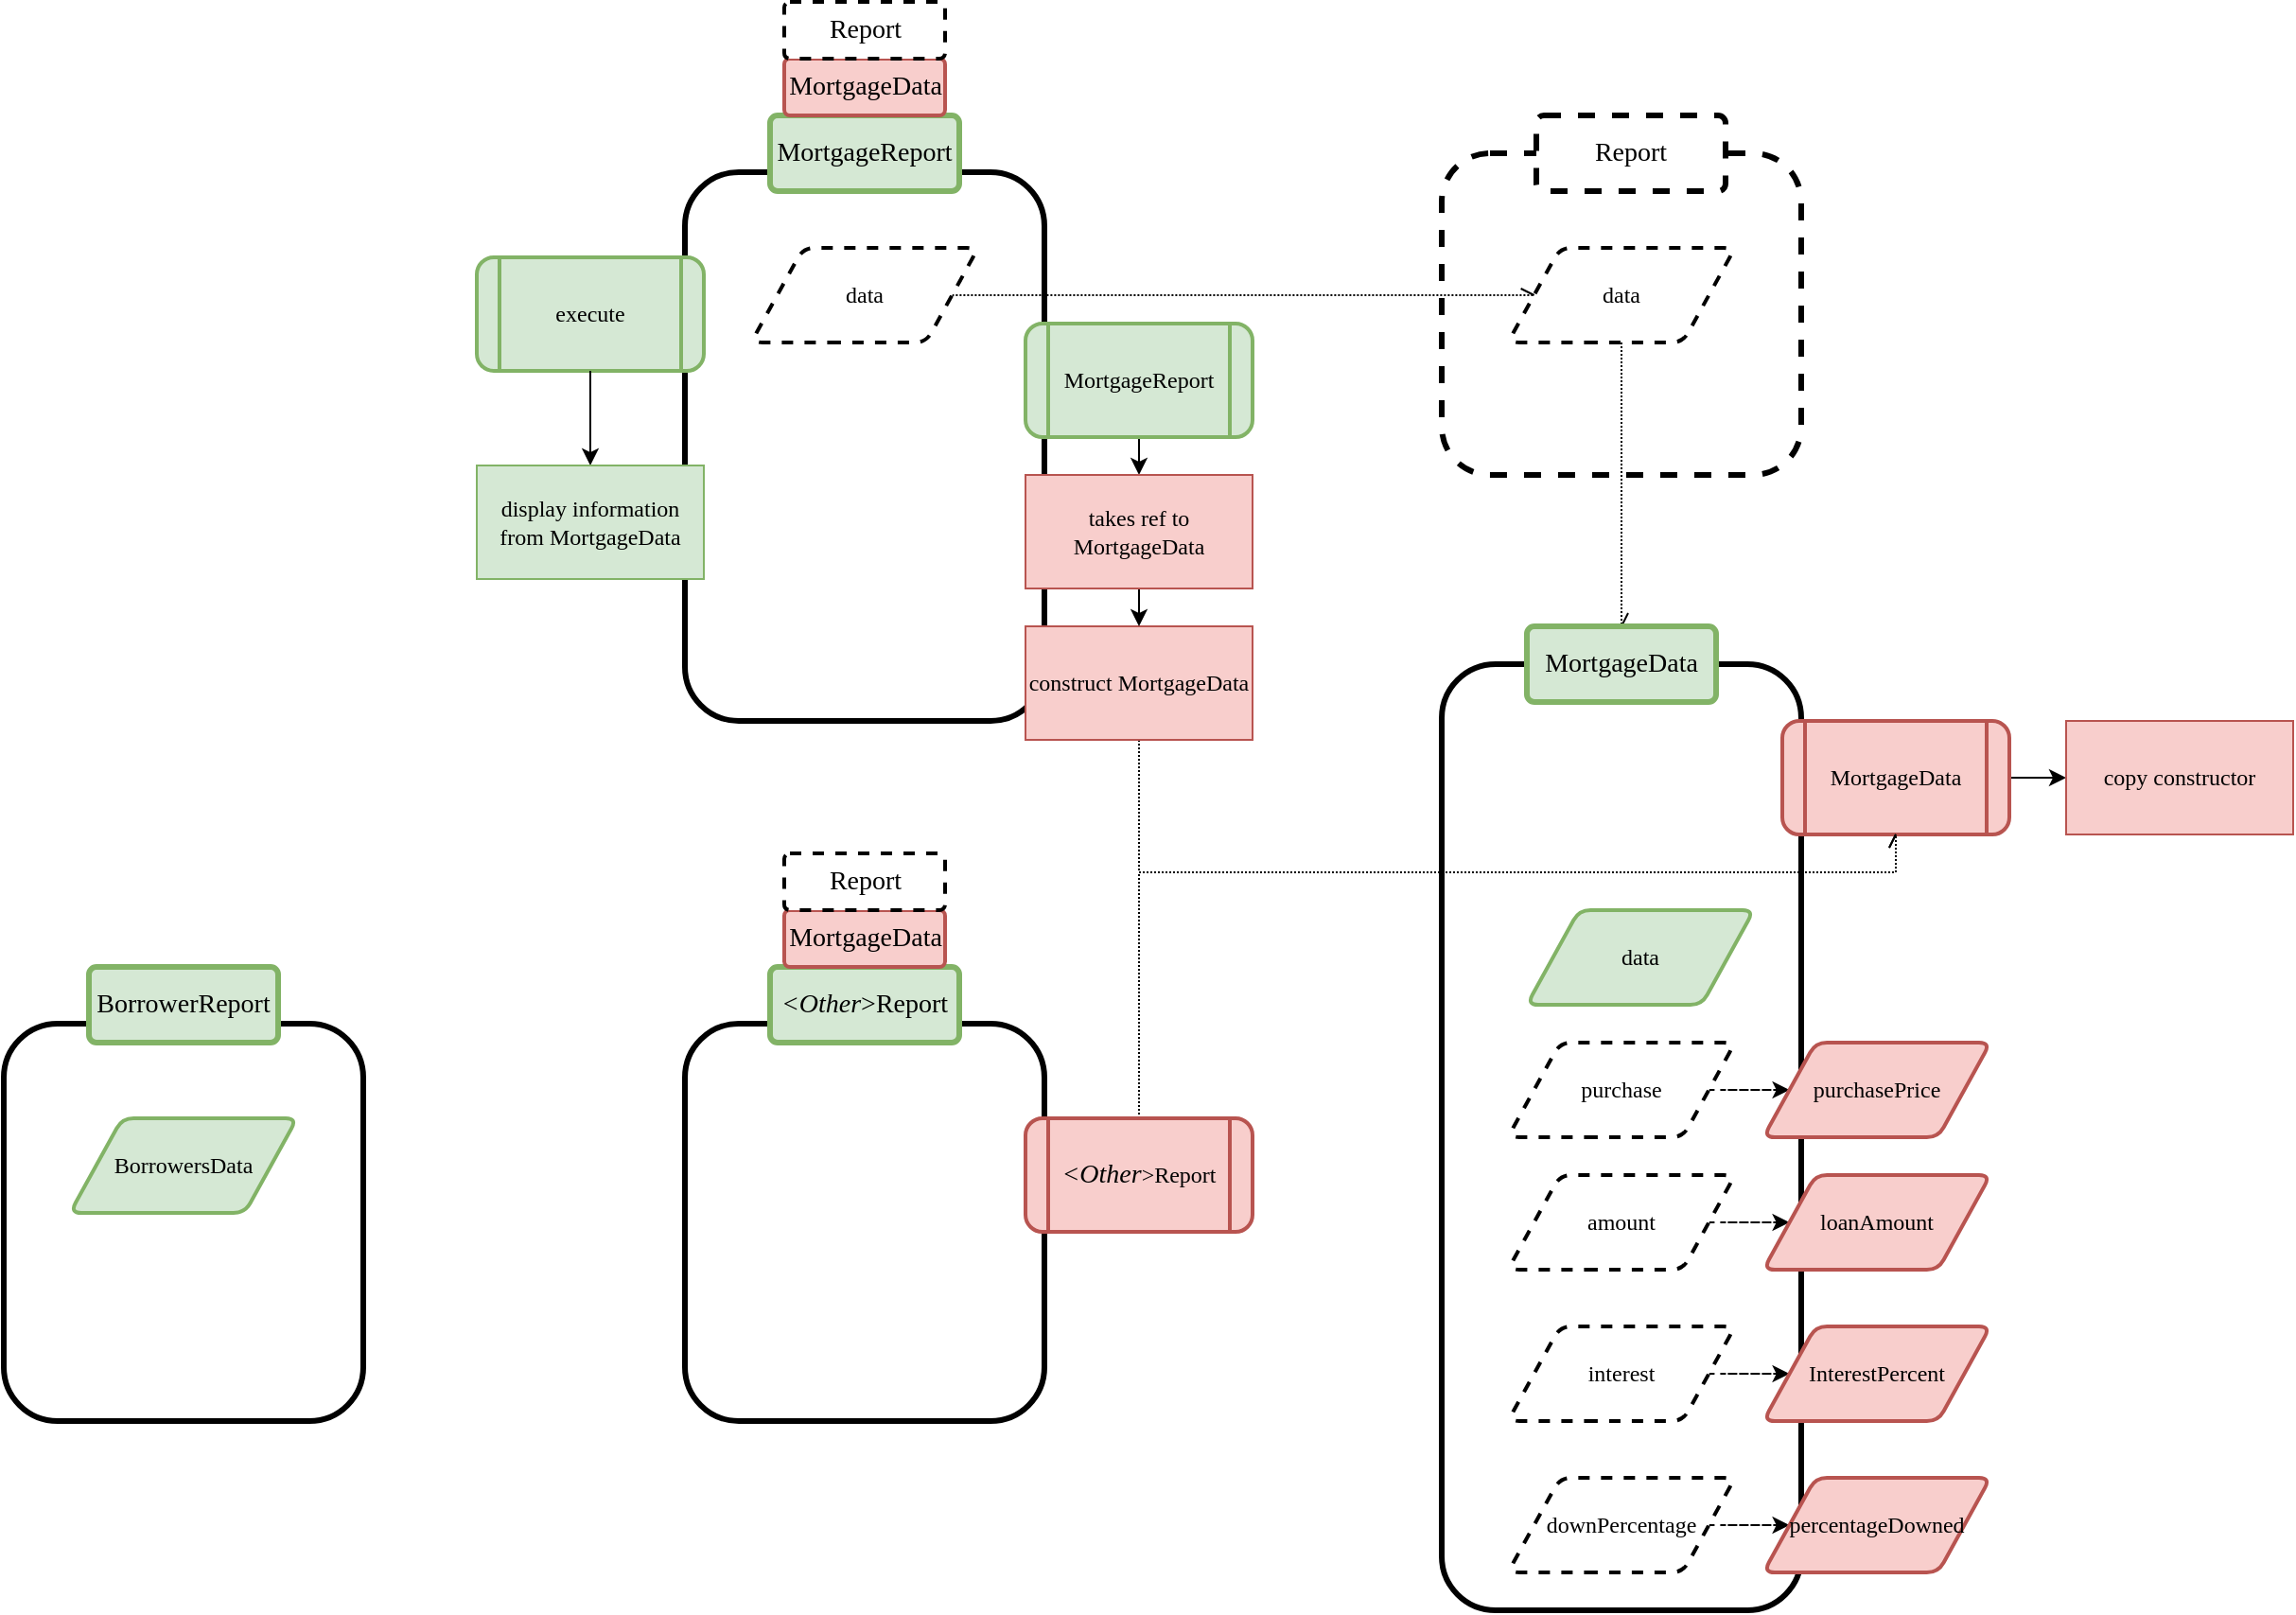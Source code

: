 <mxfile version="16.5.3" type="device"><diagram id="4u5bkuqh8i6XdxuR7M9z" name="Page-1"><mxGraphModel dx="1018" dy="2867" grid="1" gridSize="10" guides="1" tooltips="1" connect="1" arrows="1" fold="1" page="1" pageScale="1" pageWidth="850" pageHeight="1100" math="0" shadow="0"><root><mxCell id="0"/><mxCell id="1" parent="0"/><mxCell id="JalJA31oE2rQc75aXl0X-35" value="" style="rounded=1;whiteSpace=wrap;html=1;fillColor=none;strokeWidth=3;fontFamily=SF Mono;" parent="1" vertex="1"><mxGeometry x="390" y="-1010" width="190" height="290" as="geometry"/></mxCell><mxCell id="JalJA31oE2rQc75aXl0X-33" value="execute" style="shape=process;whiteSpace=wrap;html=1;backgroundOutline=1;fillColor=#d5e8d4;strokeColor=#82b366;rounded=1;fontFamily=SF Mono;strokeWidth=2;" parent="1" vertex="1"><mxGeometry x="280" y="-965" width="120" height="60" as="geometry"/></mxCell><mxCell id="JalJA31oE2rQc75aXl0X-40" style="edgeStyle=orthogonalEdgeStyle;rounded=0;orthogonalLoop=1;jettySize=auto;html=1;exitX=0.5;exitY=1;exitDx=0;exitDy=0;entryX=0.5;entryY=0;entryDx=0;entryDy=0;fontFamily=SF Mono;" parent="1" source="JalJA31oE2rQc75aXl0X-33" target="JalJA31oE2rQc75aXl0X-38" edge="1"><mxGeometry relative="1" as="geometry"><mxPoint x="340" y="-820" as="sourcePoint"/></mxGeometry></mxCell><mxCell id="JalJA31oE2rQc75aXl0X-38" value="display information from MortgageData" style="rounded=0;whiteSpace=wrap;html=1;fillColor=#d5e8d4;strokeColor=#82b366;fontFamily=SF Mono;" parent="1" vertex="1"><mxGeometry x="280" y="-855" width="120" height="60" as="geometry"/></mxCell><mxCell id="p9T-LwMiRAJpWpN8pSQ2-2" value="" style="rounded=1;whiteSpace=wrap;html=1;fillColor=none;strokeWidth=3;fontFamily=SF Mono;dashed=1;" parent="1" vertex="1"><mxGeometry x="790" y="-1020" width="190" height="170" as="geometry"/></mxCell><mxCell id="fdGN7KKLuJiMjg-E61Lm-19" style="edgeStyle=orthogonalEdgeStyle;rounded=0;orthogonalLoop=1;jettySize=auto;html=1;exitX=0.5;exitY=1;exitDx=0;exitDy=0;entryX=0.5;entryY=0;entryDx=0;entryDy=0;dashed=1;dashPattern=1 1;endArrow=openAsync;endFill=0;" edge="1" parent="1" source="p9T-LwMiRAJpWpN8pSQ2-3" target="fdGN7KKLuJiMjg-E61Lm-18"><mxGeometry relative="1" as="geometry"/></mxCell><mxCell id="p9T-LwMiRAJpWpN8pSQ2-3" value="data" style="shape=parallelogram;html=1;strokeWidth=2;perimeter=parallelogramPerimeter;whiteSpace=wrap;rounded=1;arcSize=12;size=0.23;fontFamily=SF Mono;dashed=1;" parent="1" vertex="1"><mxGeometry x="825" y="-970" width="120" height="50" as="geometry"/></mxCell><mxCell id="fdGN7KKLuJiMjg-E61Lm-5" value="&lt;font style=&quot;font-size: 14px&quot;&gt;MortgageReport&lt;/font&gt;" style="rounded=1;arcSize=10;whiteSpace=wrap;html=1;align=center;fillColor=#d5e8d4;strokeColor=#82b366;fontFamily=SF Mono;strokeWidth=3;" vertex="1" parent="1"><mxGeometry x="435" y="-1040" width="100" height="40" as="geometry"/></mxCell><mxCell id="fdGN7KKLuJiMjg-E61Lm-8" value="&lt;font style=&quot;font-size: 14px&quot;&gt;Report&lt;/font&gt;" style="rounded=1;arcSize=10;whiteSpace=wrap;html=1;align=center;fontFamily=SF Mono;strokeWidth=3;dashed=1;" vertex="1" parent="1"><mxGeometry x="840" y="-1040" width="100" height="40" as="geometry"/></mxCell><mxCell id="fdGN7KKLuJiMjg-E61Lm-11" style="edgeStyle=orthogonalEdgeStyle;rounded=0;orthogonalLoop=1;jettySize=auto;html=1;exitX=1;exitY=0.5;exitDx=0;exitDy=0;entryX=0;entryY=0.5;entryDx=0;entryDy=0;dashed=1;dashPattern=1 1;endArrow=openAsync;endFill=0;" edge="1" parent="1" source="fdGN7KKLuJiMjg-E61Lm-10" target="p9T-LwMiRAJpWpN8pSQ2-3"><mxGeometry relative="1" as="geometry"/></mxCell><mxCell id="fdGN7KKLuJiMjg-E61Lm-10" value="data" style="shape=parallelogram;html=1;strokeWidth=2;perimeter=parallelogramPerimeter;whiteSpace=wrap;rounded=1;arcSize=12;size=0.23;fontFamily=SF Mono;dashed=1;" vertex="1" parent="1"><mxGeometry x="425" y="-970" width="120" height="50" as="geometry"/></mxCell><mxCell id="fdGN7KKLuJiMjg-E61Lm-16" value="" style="rounded=1;whiteSpace=wrap;html=1;fillColor=none;strokeWidth=3;fontFamily=SF Mono;" vertex="1" parent="1"><mxGeometry x="790" y="-750" width="190" height="500" as="geometry"/></mxCell><mxCell id="fdGN7KKLuJiMjg-E61Lm-22" style="edgeStyle=orthogonalEdgeStyle;rounded=0;orthogonalLoop=1;jettySize=auto;html=1;exitX=1;exitY=0.5;exitDx=0;exitDy=0;entryX=0;entryY=0.5;entryDx=0;entryDy=0;dashed=1;endArrow=classic;endFill=1;" edge="1" parent="1" source="fdGN7KKLuJiMjg-E61Lm-17" target="fdGN7KKLuJiMjg-E61Lm-21"><mxGeometry relative="1" as="geometry"/></mxCell><mxCell id="fdGN7KKLuJiMjg-E61Lm-17" value="purchase" style="shape=parallelogram;html=1;strokeWidth=2;perimeter=parallelogramPerimeter;whiteSpace=wrap;rounded=1;arcSize=12;size=0.23;fontFamily=SF Mono;dashed=1;" vertex="1" parent="1"><mxGeometry x="825" y="-550" width="120" height="50" as="geometry"/></mxCell><mxCell id="fdGN7KKLuJiMjg-E61Lm-18" value="&lt;font style=&quot;font-size: 14px&quot;&gt;MortgageData&lt;/font&gt;" style="rounded=1;arcSize=10;whiteSpace=wrap;html=1;align=center;fillColor=#d5e8d4;strokeColor=#82b366;fontFamily=SF Mono;strokeWidth=3;" vertex="1" parent="1"><mxGeometry x="835" y="-770" width="100" height="40" as="geometry"/></mxCell><mxCell id="fdGN7KKLuJiMjg-E61Lm-24" style="edgeStyle=orthogonalEdgeStyle;rounded=0;orthogonalLoop=1;jettySize=auto;html=1;exitX=1;exitY=0.5;exitDx=0;exitDy=0;entryX=0;entryY=0.5;entryDx=0;entryDy=0;dashed=1;endArrow=classic;endFill=1;" edge="1" parent="1" source="fdGN7KKLuJiMjg-E61Lm-20" target="fdGN7KKLuJiMjg-E61Lm-23"><mxGeometry relative="1" as="geometry"/></mxCell><mxCell id="fdGN7KKLuJiMjg-E61Lm-20" value="amount" style="shape=parallelogram;html=1;strokeWidth=2;perimeter=parallelogramPerimeter;whiteSpace=wrap;rounded=1;arcSize=12;size=0.23;fontFamily=SF Mono;dashed=1;" vertex="1" parent="1"><mxGeometry x="825" y="-480" width="120" height="50" as="geometry"/></mxCell><mxCell id="fdGN7KKLuJiMjg-E61Lm-21" value="purchasePrice" style="shape=parallelogram;html=1;strokeWidth=2;perimeter=parallelogramPerimeter;whiteSpace=wrap;rounded=1;arcSize=12;size=0.23;fontFamily=SF Mono;fillColor=#f8cecc;strokeColor=#b85450;" vertex="1" parent="1"><mxGeometry x="960" y="-550" width="120" height="50" as="geometry"/></mxCell><mxCell id="fdGN7KKLuJiMjg-E61Lm-23" value="loanAmount" style="shape=parallelogram;html=1;strokeWidth=2;perimeter=parallelogramPerimeter;whiteSpace=wrap;rounded=1;arcSize=12;size=0.23;fontFamily=SF Mono;fillColor=#f8cecc;strokeColor=#b85450;" vertex="1" parent="1"><mxGeometry x="960" y="-480" width="120" height="50" as="geometry"/></mxCell><mxCell id="fdGN7KKLuJiMjg-E61Lm-27" style="edgeStyle=orthogonalEdgeStyle;rounded=0;orthogonalLoop=1;jettySize=auto;html=1;exitX=1;exitY=0.5;exitDx=0;exitDy=0;entryX=0;entryY=0.5;entryDx=0;entryDy=0;endArrow=classic;endFill=1;" edge="1" parent="1" source="fdGN7KKLuJiMjg-E61Lm-25" target="fdGN7KKLuJiMjg-E61Lm-26"><mxGeometry relative="1" as="geometry"/></mxCell><mxCell id="fdGN7KKLuJiMjg-E61Lm-25" value="MortgageData" style="shape=process;whiteSpace=wrap;html=1;backgroundOutline=1;fillColor=#f8cecc;strokeColor=#b85450;rounded=1;fontFamily=SF Mono;strokeWidth=2;" vertex="1" parent="1"><mxGeometry x="970" y="-720" width="120" height="60" as="geometry"/></mxCell><mxCell id="fdGN7KKLuJiMjg-E61Lm-26" value="copy constructor" style="rounded=0;whiteSpace=wrap;html=1;fillColor=#f8cecc;strokeColor=#b85450;fontFamily=SF Mono;" vertex="1" parent="1"><mxGeometry x="1120" y="-720" width="120" height="60" as="geometry"/></mxCell><mxCell id="fdGN7KKLuJiMjg-E61Lm-28" value="&lt;font style=&quot;font-size: 14px&quot;&gt;MortgageData&lt;/font&gt;" style="rounded=1;arcSize=10;whiteSpace=wrap;html=1;align=center;fillColor=#f8cecc;strokeColor=#b85450;fontFamily=SF Mono;strokeWidth=2;shadow=0;glass=0;sketch=0;perimeterSpacing=0;" vertex="1" parent="1"><mxGeometry x="442.5" y="-1070" width="85" height="30" as="geometry"/></mxCell><mxCell id="fdGN7KKLuJiMjg-E61Lm-33" style="edgeStyle=orthogonalEdgeStyle;rounded=0;orthogonalLoop=1;jettySize=auto;html=1;exitX=0.5;exitY=1;exitDx=0;exitDy=0;entryX=0.5;entryY=0;entryDx=0;entryDy=0;" edge="1" parent="1" source="fdGN7KKLuJiMjg-E61Lm-29" target="fdGN7KKLuJiMjg-E61Lm-32"><mxGeometry relative="1" as="geometry"/></mxCell><mxCell id="fdGN7KKLuJiMjg-E61Lm-29" value="MortgageReport" style="shape=process;whiteSpace=wrap;html=1;backgroundOutline=1;fillColor=#d5e8d4;strokeColor=#82b366;rounded=1;fontFamily=SF Mono;strokeWidth=2;" vertex="1" parent="1"><mxGeometry x="570" y="-930" width="120" height="60" as="geometry"/></mxCell><mxCell id="fdGN7KKLuJiMjg-E61Lm-30" value="data" style="shape=parallelogram;html=1;strokeWidth=2;perimeter=parallelogramPerimeter;whiteSpace=wrap;rounded=1;arcSize=12;size=0.23;fontFamily=SF Mono;fillColor=#d5e8d4;strokeColor=#82b366;" vertex="1" parent="1"><mxGeometry x="835" y="-620" width="120" height="50" as="geometry"/></mxCell><mxCell id="fdGN7KKLuJiMjg-E61Lm-36" style="edgeStyle=orthogonalEdgeStyle;rounded=0;orthogonalLoop=1;jettySize=auto;html=1;exitX=0.5;exitY=1;exitDx=0;exitDy=0;entryX=0.5;entryY=1;entryDx=0;entryDy=0;dashed=1;dashPattern=1 1;endArrow=openAsync;endFill=0;" edge="1" parent="1" source="fdGN7KKLuJiMjg-E61Lm-31" target="fdGN7KKLuJiMjg-E61Lm-25"><mxGeometry relative="1" as="geometry"/></mxCell><mxCell id="fdGN7KKLuJiMjg-E61Lm-31" value="construct MortgageData" style="rounded=0;whiteSpace=wrap;html=1;fillColor=#f8cecc;strokeColor=#b85450;fontFamily=SF Mono;" vertex="1" parent="1"><mxGeometry x="570" y="-770" width="120" height="60" as="geometry"/></mxCell><mxCell id="fdGN7KKLuJiMjg-E61Lm-34" style="edgeStyle=orthogonalEdgeStyle;rounded=0;orthogonalLoop=1;jettySize=auto;html=1;exitX=0.5;exitY=1;exitDx=0;exitDy=0;entryX=0.5;entryY=0;entryDx=0;entryDy=0;" edge="1" parent="1" source="fdGN7KKLuJiMjg-E61Lm-32" target="fdGN7KKLuJiMjg-E61Lm-31"><mxGeometry relative="1" as="geometry"/></mxCell><mxCell id="fdGN7KKLuJiMjg-E61Lm-32" value="takes ref to MortgageData" style="rounded=0;whiteSpace=wrap;html=1;fillColor=#f8cecc;strokeColor=#b85450;fontFamily=SF Mono;" vertex="1" parent="1"><mxGeometry x="570" y="-850" width="120" height="60" as="geometry"/></mxCell><mxCell id="fdGN7KKLuJiMjg-E61Lm-41" style="edgeStyle=orthogonalEdgeStyle;rounded=0;orthogonalLoop=1;jettySize=auto;html=1;exitX=0.5;exitY=0;exitDx=0;exitDy=0;entryX=0.5;entryY=1;entryDx=0;entryDy=0;dashed=1;dashPattern=1 1;fontSize=12;endArrow=openAsync;endFill=0;" edge="1" parent="1" source="fdGN7KKLuJiMjg-E61Lm-40" target="fdGN7KKLuJiMjg-E61Lm-25"><mxGeometry relative="1" as="geometry"><Array as="points"><mxPoint x="630" y="-640"/><mxPoint x="1030" y="-640"/></Array></mxGeometry></mxCell><mxCell id="fdGN7KKLuJiMjg-E61Lm-42" value="&lt;font style=&quot;font-size: 14px&quot;&gt;Report&lt;/font&gt;" style="rounded=1;arcSize=10;whiteSpace=wrap;html=1;align=center;fontFamily=SF Mono;strokeWidth=2;shadow=0;glass=0;sketch=0;perimeterSpacing=0;dashed=1;" vertex="1" parent="1"><mxGeometry x="442.5" y="-1100" width="85" height="30" as="geometry"/></mxCell><mxCell id="fdGN7KKLuJiMjg-E61Lm-46" value="" style="rounded=1;whiteSpace=wrap;html=1;fillColor=none;strokeWidth=3;fontFamily=SF Mono;" vertex="1" parent="1"><mxGeometry x="30" y="-560" width="190" height="210" as="geometry"/></mxCell><mxCell id="fdGN7KKLuJiMjg-E61Lm-47" value="&lt;font style=&quot;font-size: 14px&quot;&gt;BorrowerReport&lt;/font&gt;" style="rounded=1;arcSize=10;whiteSpace=wrap;html=1;align=center;fillColor=#d5e8d4;strokeColor=#82b366;fontFamily=SF Mono;strokeWidth=3;" vertex="1" parent="1"><mxGeometry x="75" y="-590" width="100" height="40" as="geometry"/></mxCell><mxCell id="fdGN7KKLuJiMjg-E61Lm-51" value="BorrowersData" style="shape=parallelogram;html=1;strokeWidth=2;perimeter=parallelogramPerimeter;whiteSpace=wrap;rounded=1;arcSize=12;size=0.23;fontFamily=SF Mono;fillColor=#d5e8d4;strokeColor=#82b366;" vertex="1" parent="1"><mxGeometry x="65" y="-510" width="120" height="50" as="geometry"/></mxCell><mxCell id="fdGN7KKLuJiMjg-E61Lm-37" value="" style="rounded=1;whiteSpace=wrap;html=1;fillColor=none;strokeWidth=3;fontFamily=SF Mono;" vertex="1" parent="1"><mxGeometry x="390" y="-560" width="190" height="210" as="geometry"/></mxCell><mxCell id="fdGN7KKLuJiMjg-E61Lm-38" value="&lt;font style=&quot;font-size: 14px&quot;&gt;&lt;i&gt;&amp;lt;Other&lt;/i&gt;&amp;gt;Report&lt;/font&gt;" style="rounded=1;arcSize=10;whiteSpace=wrap;html=1;align=center;fillColor=#d5e8d4;strokeColor=#82b366;fontFamily=SF Mono;strokeWidth=3;" vertex="1" parent="1"><mxGeometry x="435" y="-590" width="100" height="40" as="geometry"/></mxCell><mxCell id="fdGN7KKLuJiMjg-E61Lm-39" value="&lt;font style=&quot;font-size: 14px&quot;&gt;MortgageData&lt;/font&gt;" style="rounded=1;arcSize=10;whiteSpace=wrap;html=1;align=center;fillColor=#f8cecc;strokeColor=#b85450;fontFamily=SF Mono;strokeWidth=2;shadow=0;glass=0;sketch=0;perimeterSpacing=0;" vertex="1" parent="1"><mxGeometry x="442.5" y="-620" width="85" height="30" as="geometry"/></mxCell><mxCell id="fdGN7KKLuJiMjg-E61Lm-40" value="&lt;i style=&quot;font-size: 14px&quot;&gt;&amp;lt;Other&lt;/i&gt;&lt;span&gt;&amp;gt;Report&lt;/span&gt;" style="shape=process;whiteSpace=wrap;html=1;backgroundOutline=1;fillColor=#f8cecc;strokeColor=#b85450;rounded=1;fontFamily=SF Mono;strokeWidth=2;" vertex="1" parent="1"><mxGeometry x="570" y="-510" width="120" height="60" as="geometry"/></mxCell><mxCell id="fdGN7KKLuJiMjg-E61Lm-43" value="&lt;font style=&quot;font-size: 14px&quot;&gt;Report&lt;/font&gt;" style="rounded=1;arcSize=10;whiteSpace=wrap;html=1;align=center;fontFamily=SF Mono;strokeWidth=2;shadow=0;glass=0;sketch=0;perimeterSpacing=0;dashed=1;" vertex="1" parent="1"><mxGeometry x="442.5" y="-650" width="85" height="30" as="geometry"/></mxCell><mxCell id="fdGN7KKLuJiMjg-E61Lm-52" style="edgeStyle=orthogonalEdgeStyle;rounded=0;orthogonalLoop=1;jettySize=auto;html=1;exitX=1;exitY=0.5;exitDx=0;exitDy=0;entryX=0;entryY=0.5;entryDx=0;entryDy=0;dashed=1;endArrow=classic;endFill=1;" edge="1" source="fdGN7KKLuJiMjg-E61Lm-53" target="fdGN7KKLuJiMjg-E61Lm-54" parent="1"><mxGeometry relative="1" as="geometry"/></mxCell><mxCell id="fdGN7KKLuJiMjg-E61Lm-53" value="interest" style="shape=parallelogram;html=1;strokeWidth=2;perimeter=parallelogramPerimeter;whiteSpace=wrap;rounded=1;arcSize=12;size=0.23;fontFamily=SF Mono;dashed=1;" vertex="1" parent="1"><mxGeometry x="825" y="-400" width="120" height="50" as="geometry"/></mxCell><mxCell id="fdGN7KKLuJiMjg-E61Lm-54" value="InterestPercent" style="shape=parallelogram;html=1;strokeWidth=2;perimeter=parallelogramPerimeter;whiteSpace=wrap;rounded=1;arcSize=12;size=0.23;fontFamily=SF Mono;fillColor=#f8cecc;strokeColor=#b85450;" vertex="1" parent="1"><mxGeometry x="960" y="-400" width="120" height="50" as="geometry"/></mxCell><mxCell id="fdGN7KKLuJiMjg-E61Lm-55" style="edgeStyle=orthogonalEdgeStyle;rounded=0;orthogonalLoop=1;jettySize=auto;html=1;exitX=1;exitY=0.5;exitDx=0;exitDy=0;entryX=0;entryY=0.5;entryDx=0;entryDy=0;dashed=1;endArrow=classic;endFill=1;" edge="1" source="fdGN7KKLuJiMjg-E61Lm-56" target="fdGN7KKLuJiMjg-E61Lm-57" parent="1"><mxGeometry relative="1" as="geometry"/></mxCell><mxCell id="fdGN7KKLuJiMjg-E61Lm-56" value="downPercentage" style="shape=parallelogram;html=1;strokeWidth=2;perimeter=parallelogramPerimeter;whiteSpace=wrap;rounded=1;arcSize=12;size=0.23;fontFamily=SF Mono;dashed=1;" vertex="1" parent="1"><mxGeometry x="825" y="-320" width="120" height="50" as="geometry"/></mxCell><mxCell id="fdGN7KKLuJiMjg-E61Lm-57" value="percentageDowned" style="shape=parallelogram;html=1;strokeWidth=2;perimeter=parallelogramPerimeter;whiteSpace=wrap;rounded=1;arcSize=12;size=0.23;fontFamily=SF Mono;fillColor=#f8cecc;strokeColor=#b85450;" vertex="1" parent="1"><mxGeometry x="960" y="-320" width="120" height="50" as="geometry"/></mxCell></root></mxGraphModel></diagram></mxfile>